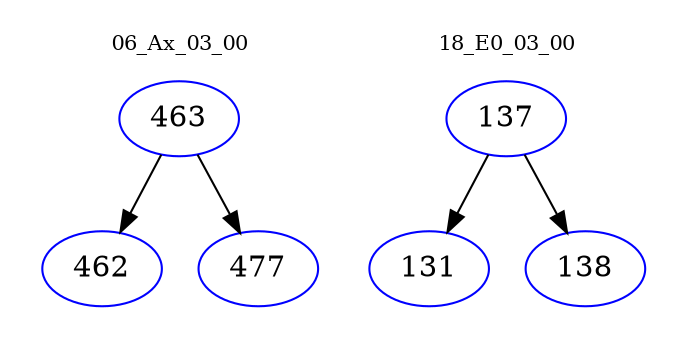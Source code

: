 digraph{
subgraph cluster_0 {
color = white
label = "06_Ax_03_00";
fontsize=10;
T0_463 [label="463", color="blue"]
T0_463 -> T0_462 [color="black"]
T0_462 [label="462", color="blue"]
T0_463 -> T0_477 [color="black"]
T0_477 [label="477", color="blue"]
}
subgraph cluster_1 {
color = white
label = "18_E0_03_00";
fontsize=10;
T1_137 [label="137", color="blue"]
T1_137 -> T1_131 [color="black"]
T1_131 [label="131", color="blue"]
T1_137 -> T1_138 [color="black"]
T1_138 [label="138", color="blue"]
}
}
